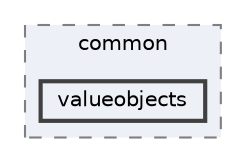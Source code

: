 digraph "repository/mnp/src/main/java/com/sterlite/cal/mnp/common/valueobjects"
{
 // LATEX_PDF_SIZE
  bgcolor="transparent";
  edge [fontname=Helvetica,fontsize=10,labelfontname=Helvetica,labelfontsize=10];
  node [fontname=Helvetica,fontsize=10,shape=box,height=0.2,width=0.4];
  compound=true
  subgraph clusterdir_b5554813e4cf4448742a903a353b6bc5 {
    graph [ bgcolor="#edf0f7", pencolor="grey50", label="common", fontname=Helvetica,fontsize=10 style="filled,dashed", URL="dir_b5554813e4cf4448742a903a353b6bc5.html",tooltip=""]
  dir_cb2c45f257f7abcc1a934dc3460936b3 [label="valueobjects", fillcolor="#edf0f7", color="grey25", style="filled,bold", URL="dir_cb2c45f257f7abcc1a934dc3460936b3.html",tooltip=""];
  }
}
